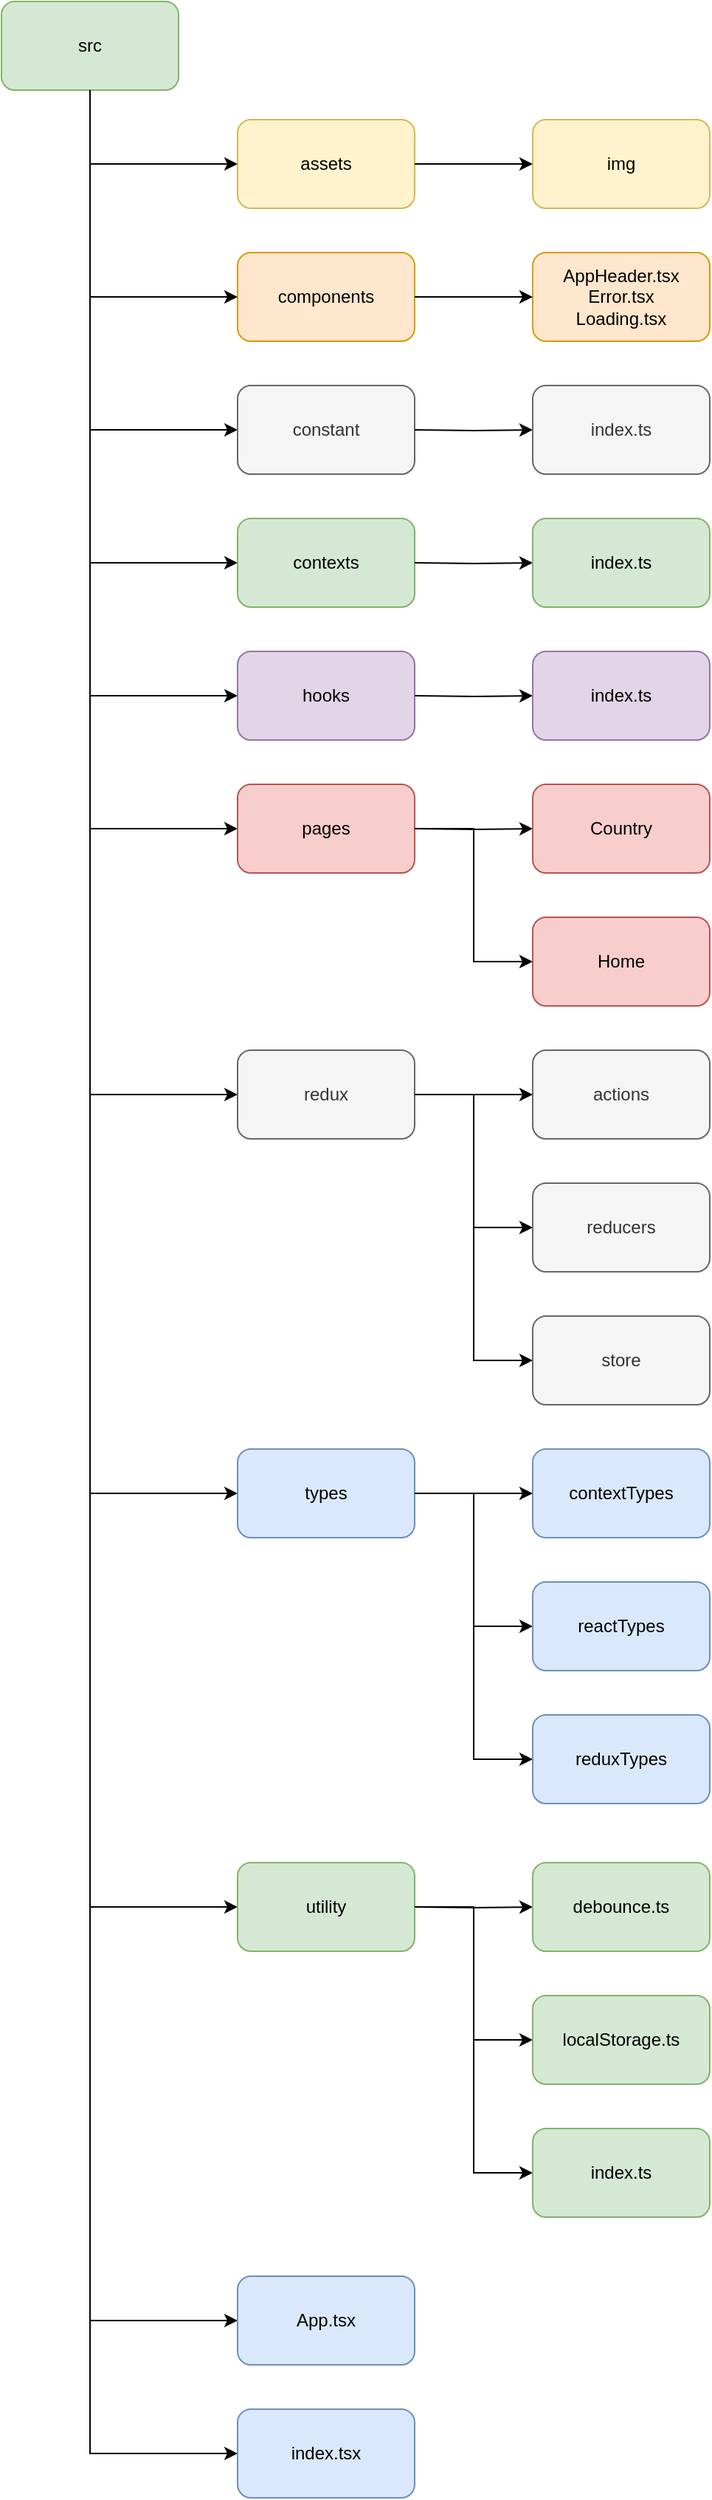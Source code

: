 <mxfile version="16.6.2" type="device"><diagram id="1yi0RR_FBsKxWaPX5Cjt" name="Page-1"><mxGraphModel dx="1022" dy="434" grid="1" gridSize="10" guides="1" tooltips="1" connect="1" arrows="1" fold="1" page="1" pageScale="1" pageWidth="850" pageHeight="1100" math="0" shadow="0"><root><mxCell id="0"/><mxCell id="1" parent="0"/><mxCell id="JPb9BeGSPPZzP5iGgT_x-57" value="" style="group" vertex="1" connectable="0" parent="1"><mxGeometry x="40" y="40" width="480" height="1690" as="geometry"/></mxCell><mxCell id="JPb9BeGSPPZzP5iGgT_x-2" value="src" style="rounded=1;whiteSpace=wrap;html=1;fillColor=#d5e8d4;strokeColor=#82b366;" vertex="1" parent="JPb9BeGSPPZzP5iGgT_x-57"><mxGeometry width="120" height="60" as="geometry"/></mxCell><mxCell id="JPb9BeGSPPZzP5iGgT_x-3" value="assets" style="rounded=1;whiteSpace=wrap;html=1;fillColor=#fff2cc;strokeColor=#d6b656;" vertex="1" parent="JPb9BeGSPPZzP5iGgT_x-57"><mxGeometry x="160" y="80" width="120" height="60" as="geometry"/></mxCell><mxCell id="JPb9BeGSPPZzP5iGgT_x-4" value="" style="edgeStyle=orthogonalEdgeStyle;rounded=0;orthogonalLoop=1;jettySize=auto;html=1;" edge="1" parent="JPb9BeGSPPZzP5iGgT_x-57" source="JPb9BeGSPPZzP5iGgT_x-2" target="JPb9BeGSPPZzP5iGgT_x-3"><mxGeometry relative="1" as="geometry"><Array as="points"><mxPoint x="60" y="110"/></Array></mxGeometry></mxCell><mxCell id="JPb9BeGSPPZzP5iGgT_x-5" value="img" style="rounded=1;whiteSpace=wrap;html=1;fillColor=#fff2cc;strokeColor=#d6b656;" vertex="1" parent="JPb9BeGSPPZzP5iGgT_x-57"><mxGeometry x="360" y="80" width="120" height="60" as="geometry"/></mxCell><mxCell id="JPb9BeGSPPZzP5iGgT_x-6" value="" style="edgeStyle=orthogonalEdgeStyle;rounded=0;orthogonalLoop=1;jettySize=auto;html=1;" edge="1" parent="JPb9BeGSPPZzP5iGgT_x-57" source="JPb9BeGSPPZzP5iGgT_x-3" target="JPb9BeGSPPZzP5iGgT_x-5"><mxGeometry relative="1" as="geometry"/></mxCell><mxCell id="JPb9BeGSPPZzP5iGgT_x-7" value="components" style="rounded=1;whiteSpace=wrap;html=1;fillColor=#ffe6cc;strokeColor=#d79b00;" vertex="1" parent="JPb9BeGSPPZzP5iGgT_x-57"><mxGeometry x="160" y="170" width="120" height="60" as="geometry"/></mxCell><mxCell id="JPb9BeGSPPZzP5iGgT_x-8" value="" style="edgeStyle=orthogonalEdgeStyle;rounded=0;orthogonalLoop=1;jettySize=auto;html=1;entryX=0;entryY=0.5;entryDx=0;entryDy=0;" edge="1" parent="JPb9BeGSPPZzP5iGgT_x-57" source="JPb9BeGSPPZzP5iGgT_x-2" target="JPb9BeGSPPZzP5iGgT_x-7"><mxGeometry relative="1" as="geometry"><Array as="points"><mxPoint x="60" y="200"/></Array></mxGeometry></mxCell><mxCell id="JPb9BeGSPPZzP5iGgT_x-9" value="AppHeader.tsx&lt;br&gt;Error.tsx&lt;br&gt;Loading.tsx" style="rounded=1;whiteSpace=wrap;html=1;fillColor=#ffe6cc;strokeColor=#d79b00;" vertex="1" parent="JPb9BeGSPPZzP5iGgT_x-57"><mxGeometry x="360" y="170" width="120" height="60" as="geometry"/></mxCell><mxCell id="JPb9BeGSPPZzP5iGgT_x-10" value="" style="edgeStyle=orthogonalEdgeStyle;rounded=0;orthogonalLoop=1;jettySize=auto;html=1;" edge="1" parent="JPb9BeGSPPZzP5iGgT_x-57" source="JPb9BeGSPPZzP5iGgT_x-7" target="JPb9BeGSPPZzP5iGgT_x-9"><mxGeometry relative="1" as="geometry"/></mxCell><mxCell id="JPb9BeGSPPZzP5iGgT_x-11" value="" style="edgeStyle=orthogonalEdgeStyle;rounded=0;orthogonalLoop=1;jettySize=auto;html=1;" edge="1" parent="JPb9BeGSPPZzP5iGgT_x-57" target="JPb9BeGSPPZzP5iGgT_x-12"><mxGeometry relative="1" as="geometry"><mxPoint x="60" y="60" as="sourcePoint"/><Array as="points"><mxPoint x="60" y="290"/></Array></mxGeometry></mxCell><mxCell id="JPb9BeGSPPZzP5iGgT_x-12" value="constant" style="rounded=1;whiteSpace=wrap;html=1;fillColor=#f5f5f5;fontColor=#333333;strokeColor=#666666;" vertex="1" parent="JPb9BeGSPPZzP5iGgT_x-57"><mxGeometry x="160" y="260" width="120" height="60" as="geometry"/></mxCell><mxCell id="JPb9BeGSPPZzP5iGgT_x-13" value="" style="edgeStyle=orthogonalEdgeStyle;rounded=0;orthogonalLoop=1;jettySize=auto;html=1;" edge="1" parent="JPb9BeGSPPZzP5iGgT_x-57" target="JPb9BeGSPPZzP5iGgT_x-14"><mxGeometry relative="1" as="geometry"><mxPoint x="280" y="290" as="sourcePoint"/></mxGeometry></mxCell><mxCell id="JPb9BeGSPPZzP5iGgT_x-14" value="index.ts" style="rounded=1;whiteSpace=wrap;html=1;fillColor=#f5f5f5;strokeColor=#666666;fontColor=#333333;" vertex="1" parent="JPb9BeGSPPZzP5iGgT_x-57"><mxGeometry x="360" y="260" width="120" height="60" as="geometry"/></mxCell><mxCell id="JPb9BeGSPPZzP5iGgT_x-15" value="" style="edgeStyle=orthogonalEdgeStyle;rounded=0;orthogonalLoop=1;jettySize=auto;html=1;exitX=0.5;exitY=1;exitDx=0;exitDy=0;" edge="1" parent="JPb9BeGSPPZzP5iGgT_x-57" target="JPb9BeGSPPZzP5iGgT_x-16" source="JPb9BeGSPPZzP5iGgT_x-2"><mxGeometry relative="1" as="geometry"><mxPoint x="60" y="170" as="sourcePoint"/><Array as="points"><mxPoint x="60" y="380"/></Array></mxGeometry></mxCell><mxCell id="JPb9BeGSPPZzP5iGgT_x-16" value="contexts" style="rounded=1;whiteSpace=wrap;html=1;fillColor=#d5e8d4;strokeColor=#82b366;" vertex="1" parent="JPb9BeGSPPZzP5iGgT_x-57"><mxGeometry x="160" y="350" width="120" height="60" as="geometry"/></mxCell><mxCell id="JPb9BeGSPPZzP5iGgT_x-17" value="" style="edgeStyle=orthogonalEdgeStyle;rounded=0;orthogonalLoop=1;jettySize=auto;html=1;" edge="1" parent="JPb9BeGSPPZzP5iGgT_x-57" target="JPb9BeGSPPZzP5iGgT_x-18"><mxGeometry relative="1" as="geometry"><mxPoint x="280" y="380" as="sourcePoint"/></mxGeometry></mxCell><mxCell id="JPb9BeGSPPZzP5iGgT_x-18" value="index.ts" style="rounded=1;whiteSpace=wrap;html=1;fillColor=#d5e8d4;strokeColor=#82b366;" vertex="1" parent="JPb9BeGSPPZzP5iGgT_x-57"><mxGeometry x="360" y="350" width="120" height="60" as="geometry"/></mxCell><mxCell id="JPb9BeGSPPZzP5iGgT_x-19" value="" style="edgeStyle=orthogonalEdgeStyle;rounded=0;orthogonalLoop=1;jettySize=auto;html=1;" edge="1" parent="JPb9BeGSPPZzP5iGgT_x-57" target="JPb9BeGSPPZzP5iGgT_x-20"><mxGeometry relative="1" as="geometry"><mxPoint x="60" y="60" as="sourcePoint"/><Array as="points"><mxPoint x="60" y="470"/></Array></mxGeometry></mxCell><mxCell id="JPb9BeGSPPZzP5iGgT_x-20" value="hooks" style="rounded=1;whiteSpace=wrap;html=1;fillColor=#e1d5e7;strokeColor=#9673a6;" vertex="1" parent="JPb9BeGSPPZzP5iGgT_x-57"><mxGeometry x="160" y="440" width="120" height="60" as="geometry"/></mxCell><mxCell id="JPb9BeGSPPZzP5iGgT_x-21" value="" style="edgeStyle=orthogonalEdgeStyle;rounded=0;orthogonalLoop=1;jettySize=auto;html=1;" edge="1" parent="JPb9BeGSPPZzP5iGgT_x-57" target="JPb9BeGSPPZzP5iGgT_x-22"><mxGeometry relative="1" as="geometry"><mxPoint x="280" y="470" as="sourcePoint"/></mxGeometry></mxCell><mxCell id="JPb9BeGSPPZzP5iGgT_x-22" value="index.ts" style="rounded=1;whiteSpace=wrap;html=1;fillColor=#e1d5e7;strokeColor=#9673a6;" vertex="1" parent="JPb9BeGSPPZzP5iGgT_x-57"><mxGeometry x="360" y="440" width="120" height="60" as="geometry"/></mxCell><mxCell id="JPb9BeGSPPZzP5iGgT_x-23" value="" style="edgeStyle=orthogonalEdgeStyle;rounded=0;orthogonalLoop=1;jettySize=auto;html=1;exitX=0.5;exitY=1;exitDx=0;exitDy=0;" edge="1" parent="JPb9BeGSPPZzP5iGgT_x-57" target="JPb9BeGSPPZzP5iGgT_x-24"><mxGeometry relative="1" as="geometry"><mxPoint x="60" y="60" as="sourcePoint"/><Array as="points"><mxPoint x="60" y="560"/></Array></mxGeometry></mxCell><mxCell id="JPb9BeGSPPZzP5iGgT_x-24" value="pages" style="rounded=1;whiteSpace=wrap;html=1;fillColor=#f8cecc;strokeColor=#b85450;" vertex="1" parent="JPb9BeGSPPZzP5iGgT_x-57"><mxGeometry x="160" y="530" width="120" height="60" as="geometry"/></mxCell><mxCell id="JPb9BeGSPPZzP5iGgT_x-25" value="" style="edgeStyle=orthogonalEdgeStyle;rounded=0;orthogonalLoop=1;jettySize=auto;html=1;" edge="1" parent="JPb9BeGSPPZzP5iGgT_x-57" target="JPb9BeGSPPZzP5iGgT_x-26"><mxGeometry relative="1" as="geometry"><mxPoint x="280" y="560" as="sourcePoint"/></mxGeometry></mxCell><mxCell id="JPb9BeGSPPZzP5iGgT_x-26" value="Country" style="rounded=1;whiteSpace=wrap;html=1;fillColor=#f8cecc;strokeColor=#b85450;" vertex="1" parent="JPb9BeGSPPZzP5iGgT_x-57"><mxGeometry x="360" y="530" width="120" height="60" as="geometry"/></mxCell><mxCell id="JPb9BeGSPPZzP5iGgT_x-27" value="" style="edgeStyle=orthogonalEdgeStyle;rounded=0;orthogonalLoop=1;jettySize=auto;html=1;exitX=1;exitY=0.5;exitDx=0;exitDy=0;" edge="1" parent="JPb9BeGSPPZzP5iGgT_x-57" target="JPb9BeGSPPZzP5iGgT_x-28" source="JPb9BeGSPPZzP5iGgT_x-24"><mxGeometry relative="1" as="geometry"><mxPoint x="280" y="650" as="sourcePoint"/><Array as="points"><mxPoint x="320" y="560"/><mxPoint x="320" y="650"/></Array></mxGeometry></mxCell><mxCell id="JPb9BeGSPPZzP5iGgT_x-28" value="Home" style="rounded=1;whiteSpace=wrap;html=1;fillColor=#f8cecc;strokeColor=#b85450;" vertex="1" parent="JPb9BeGSPPZzP5iGgT_x-57"><mxGeometry x="360" y="620" width="120" height="60" as="geometry"/></mxCell><mxCell id="JPb9BeGSPPZzP5iGgT_x-29" value="" style="edgeStyle=orthogonalEdgeStyle;rounded=0;orthogonalLoop=1;jettySize=auto;html=1;exitX=0.5;exitY=1;exitDx=0;exitDy=0;" edge="1" parent="JPb9BeGSPPZzP5iGgT_x-57" target="JPb9BeGSPPZzP5iGgT_x-30" source="JPb9BeGSPPZzP5iGgT_x-2"><mxGeometry relative="1" as="geometry"><mxPoint x="60" y="240" as="sourcePoint"/><Array as="points"><mxPoint x="60" y="740"/></Array></mxGeometry></mxCell><mxCell id="JPb9BeGSPPZzP5iGgT_x-30" value="redux" style="rounded=1;whiteSpace=wrap;html=1;fillColor=#f5f5f5;fontColor=#333333;strokeColor=#666666;" vertex="1" parent="JPb9BeGSPPZzP5iGgT_x-57"><mxGeometry x="160" y="710" width="120" height="60" as="geometry"/></mxCell><mxCell id="JPb9BeGSPPZzP5iGgT_x-31" value="actions" style="rounded=1;whiteSpace=wrap;html=1;fillColor=#f5f5f5;fontColor=#333333;strokeColor=#666666;" vertex="1" parent="JPb9BeGSPPZzP5iGgT_x-57"><mxGeometry x="360" y="710" width="120" height="60" as="geometry"/></mxCell><mxCell id="JPb9BeGSPPZzP5iGgT_x-32" value="" style="edgeStyle=orthogonalEdgeStyle;rounded=0;orthogonalLoop=1;jettySize=auto;html=1;" edge="1" parent="JPb9BeGSPPZzP5iGgT_x-57" source="JPb9BeGSPPZzP5iGgT_x-30" target="JPb9BeGSPPZzP5iGgT_x-31"><mxGeometry relative="1" as="geometry"/></mxCell><mxCell id="JPb9BeGSPPZzP5iGgT_x-33" value="" style="edgeStyle=orthogonalEdgeStyle;rounded=0;orthogonalLoop=1;jettySize=auto;html=1;exitX=1;exitY=0.5;exitDx=0;exitDy=0;" edge="1" parent="JPb9BeGSPPZzP5iGgT_x-57" target="JPb9BeGSPPZzP5iGgT_x-34" source="JPb9BeGSPPZzP5iGgT_x-30"><mxGeometry relative="1" as="geometry"><mxPoint x="280" y="830" as="sourcePoint"/><Array as="points"><mxPoint x="320" y="740"/><mxPoint x="320" y="830"/></Array></mxGeometry></mxCell><mxCell id="JPb9BeGSPPZzP5iGgT_x-34" value="reducers" style="rounded=1;whiteSpace=wrap;html=1;fillColor=#f5f5f5;fontColor=#333333;strokeColor=#666666;" vertex="1" parent="JPb9BeGSPPZzP5iGgT_x-57"><mxGeometry x="360" y="800" width="120" height="60" as="geometry"/></mxCell><mxCell id="JPb9BeGSPPZzP5iGgT_x-35" value="" style="edgeStyle=orthogonalEdgeStyle;rounded=0;orthogonalLoop=1;jettySize=auto;html=1;exitX=1;exitY=0.5;exitDx=0;exitDy=0;" edge="1" parent="JPb9BeGSPPZzP5iGgT_x-57" target="JPb9BeGSPPZzP5iGgT_x-36" source="JPb9BeGSPPZzP5iGgT_x-30"><mxGeometry relative="1" as="geometry"><mxPoint x="280" y="830" as="sourcePoint"/><Array as="points"><mxPoint x="320" y="740"/><mxPoint x="320" y="920"/></Array></mxGeometry></mxCell><mxCell id="JPb9BeGSPPZzP5iGgT_x-36" value="store" style="rounded=1;whiteSpace=wrap;html=1;fillColor=#f5f5f5;fontColor=#333333;strokeColor=#666666;" vertex="1" parent="JPb9BeGSPPZzP5iGgT_x-57"><mxGeometry x="360" y="890" width="120" height="60" as="geometry"/></mxCell><mxCell id="JPb9BeGSPPZzP5iGgT_x-37" value="" style="edgeStyle=orthogonalEdgeStyle;rounded=0;orthogonalLoop=1;jettySize=auto;html=1;exitX=0.5;exitY=1;exitDx=0;exitDy=0;" edge="1" parent="JPb9BeGSPPZzP5iGgT_x-57" target="JPb9BeGSPPZzP5iGgT_x-39" source="JPb9BeGSPPZzP5iGgT_x-2"><mxGeometry relative="1" as="geometry"><mxPoint x="60" y="330" as="sourcePoint"/><Array as="points"><mxPoint x="60" y="1010"/></Array></mxGeometry></mxCell><mxCell id="JPb9BeGSPPZzP5iGgT_x-39" value="types" style="rounded=1;whiteSpace=wrap;html=1;fillColor=#dae8fc;strokeColor=#6c8ebf;" vertex="1" parent="JPb9BeGSPPZzP5iGgT_x-57"><mxGeometry x="160" y="980" width="120" height="60" as="geometry"/></mxCell><mxCell id="JPb9BeGSPPZzP5iGgT_x-40" value="contextTypes" style="rounded=1;whiteSpace=wrap;html=1;fillColor=#dae8fc;strokeColor=#6c8ebf;" vertex="1" parent="JPb9BeGSPPZzP5iGgT_x-57"><mxGeometry x="360" y="980" width="120" height="60" as="geometry"/></mxCell><mxCell id="JPb9BeGSPPZzP5iGgT_x-38" value="" style="edgeStyle=orthogonalEdgeStyle;rounded=0;orthogonalLoop=1;jettySize=auto;html=1;" edge="1" parent="JPb9BeGSPPZzP5iGgT_x-57" source="JPb9BeGSPPZzP5iGgT_x-39" target="JPb9BeGSPPZzP5iGgT_x-40"><mxGeometry relative="1" as="geometry"/></mxCell><mxCell id="JPb9BeGSPPZzP5iGgT_x-41" value="" style="edgeStyle=orthogonalEdgeStyle;rounded=0;orthogonalLoop=1;jettySize=auto;html=1;exitX=1;exitY=0.5;exitDx=0;exitDy=0;" edge="1" parent="JPb9BeGSPPZzP5iGgT_x-57" target="JPb9BeGSPPZzP5iGgT_x-42"><mxGeometry relative="1" as="geometry"><mxPoint x="280" y="1010" as="sourcePoint"/><Array as="points"><mxPoint x="320" y="1010"/><mxPoint x="320" y="1100"/></Array></mxGeometry></mxCell><mxCell id="JPb9BeGSPPZzP5iGgT_x-42" value="reactTypes" style="rounded=1;whiteSpace=wrap;html=1;fillColor=#dae8fc;strokeColor=#6c8ebf;" vertex="1" parent="JPb9BeGSPPZzP5iGgT_x-57"><mxGeometry x="360" y="1070" width="120" height="60" as="geometry"/></mxCell><mxCell id="JPb9BeGSPPZzP5iGgT_x-43" value="" style="edgeStyle=orthogonalEdgeStyle;rounded=0;orthogonalLoop=1;jettySize=auto;html=1;exitX=1;exitY=0.5;exitDx=0;exitDy=0;" edge="1" parent="JPb9BeGSPPZzP5iGgT_x-57" target="JPb9BeGSPPZzP5iGgT_x-44"><mxGeometry relative="1" as="geometry"><mxPoint x="280" y="1010" as="sourcePoint"/><Array as="points"><mxPoint x="320" y="1010"/><mxPoint x="320" y="1190"/></Array></mxGeometry></mxCell><mxCell id="JPb9BeGSPPZzP5iGgT_x-44" value="reduxTypes" style="rounded=1;whiteSpace=wrap;html=1;fillColor=#dae8fc;strokeColor=#6c8ebf;" vertex="1" parent="JPb9BeGSPPZzP5iGgT_x-57"><mxGeometry x="360" y="1160" width="120" height="60" as="geometry"/></mxCell><mxCell id="JPb9BeGSPPZzP5iGgT_x-45" value="" style="edgeStyle=orthogonalEdgeStyle;rounded=0;orthogonalLoop=1;jettySize=auto;html=1;exitX=0.5;exitY=1;exitDx=0;exitDy=0;" edge="1" parent="JPb9BeGSPPZzP5iGgT_x-57" target="JPb9BeGSPPZzP5iGgT_x-46" source="JPb9BeGSPPZzP5iGgT_x-2"><mxGeometry relative="1" as="geometry"><mxPoint x="60" y="340" as="sourcePoint"/><Array as="points"><mxPoint x="60" y="1290"/></Array></mxGeometry></mxCell><mxCell id="JPb9BeGSPPZzP5iGgT_x-46" value="utility" style="rounded=1;whiteSpace=wrap;html=1;fillColor=#d5e8d4;strokeColor=#82b366;" vertex="1" parent="JPb9BeGSPPZzP5iGgT_x-57"><mxGeometry x="160" y="1260" width="120" height="60" as="geometry"/></mxCell><mxCell id="JPb9BeGSPPZzP5iGgT_x-47" value="" style="edgeStyle=orthogonalEdgeStyle;rounded=0;orthogonalLoop=1;jettySize=auto;html=1;" edge="1" parent="JPb9BeGSPPZzP5iGgT_x-57" target="JPb9BeGSPPZzP5iGgT_x-48"><mxGeometry relative="1" as="geometry"><mxPoint x="280" y="1290" as="sourcePoint"/></mxGeometry></mxCell><mxCell id="JPb9BeGSPPZzP5iGgT_x-48" value="debounce.ts" style="rounded=1;whiteSpace=wrap;html=1;fillColor=#d5e8d4;strokeColor=#82b366;" vertex="1" parent="JPb9BeGSPPZzP5iGgT_x-57"><mxGeometry x="360" y="1260" width="120" height="60" as="geometry"/></mxCell><mxCell id="JPb9BeGSPPZzP5iGgT_x-49" value="" style="edgeStyle=orthogonalEdgeStyle;rounded=0;orthogonalLoop=1;jettySize=auto;html=1;exitX=1;exitY=0.5;exitDx=0;exitDy=0;" edge="1" parent="JPb9BeGSPPZzP5iGgT_x-57" target="JPb9BeGSPPZzP5iGgT_x-50"><mxGeometry relative="1" as="geometry"><mxPoint x="280" y="1290" as="sourcePoint"/><Array as="points"><mxPoint x="320" y="1290"/><mxPoint x="320" y="1380"/></Array></mxGeometry></mxCell><mxCell id="JPb9BeGSPPZzP5iGgT_x-50" value="localStorage.ts" style="rounded=1;whiteSpace=wrap;html=1;fillColor=#d5e8d4;strokeColor=#82b366;" vertex="1" parent="JPb9BeGSPPZzP5iGgT_x-57"><mxGeometry x="360" y="1350" width="120" height="60" as="geometry"/></mxCell><mxCell id="JPb9BeGSPPZzP5iGgT_x-51" value="" style="edgeStyle=orthogonalEdgeStyle;rounded=0;orthogonalLoop=1;jettySize=auto;html=1;exitX=1;exitY=0.5;exitDx=0;exitDy=0;" edge="1" parent="JPb9BeGSPPZzP5iGgT_x-57" target="JPb9BeGSPPZzP5iGgT_x-52"><mxGeometry relative="1" as="geometry"><mxPoint x="280" y="1290" as="sourcePoint"/><Array as="points"><mxPoint x="320" y="1290"/><mxPoint x="320" y="1470"/></Array></mxGeometry></mxCell><mxCell id="JPb9BeGSPPZzP5iGgT_x-52" value="index.ts" style="rounded=1;whiteSpace=wrap;html=1;fillColor=#d5e8d4;strokeColor=#82b366;" vertex="1" parent="JPb9BeGSPPZzP5iGgT_x-57"><mxGeometry x="360" y="1440" width="120" height="60" as="geometry"/></mxCell><mxCell id="JPb9BeGSPPZzP5iGgT_x-53" value="" style="edgeStyle=orthogonalEdgeStyle;rounded=0;orthogonalLoop=1;jettySize=auto;html=1;exitX=0.5;exitY=1;exitDx=0;exitDy=0;" edge="1" parent="JPb9BeGSPPZzP5iGgT_x-57" target="JPb9BeGSPPZzP5iGgT_x-54"><mxGeometry relative="1" as="geometry"><mxPoint x="60" y="340" as="sourcePoint"/><Array as="points"><mxPoint x="60" y="1570"/></Array></mxGeometry></mxCell><mxCell id="JPb9BeGSPPZzP5iGgT_x-54" value="App.tsx" style="rounded=1;whiteSpace=wrap;html=1;fillColor=#dae8fc;strokeColor=#6c8ebf;" vertex="1" parent="JPb9BeGSPPZzP5iGgT_x-57"><mxGeometry x="160" y="1540" width="120" height="60" as="geometry"/></mxCell><mxCell id="JPb9BeGSPPZzP5iGgT_x-55" value="" style="edgeStyle=orthogonalEdgeStyle;rounded=0;orthogonalLoop=1;jettySize=auto;html=1;" edge="1" parent="JPb9BeGSPPZzP5iGgT_x-57" target="JPb9BeGSPPZzP5iGgT_x-56"><mxGeometry relative="1" as="geometry"><mxPoint x="60" y="60" as="sourcePoint"/><Array as="points"><mxPoint x="60" y="1660"/></Array></mxGeometry></mxCell><mxCell id="JPb9BeGSPPZzP5iGgT_x-56" value="index.tsx" style="rounded=1;whiteSpace=wrap;html=1;fillColor=#dae8fc;strokeColor=#6c8ebf;" vertex="1" parent="JPb9BeGSPPZzP5iGgT_x-57"><mxGeometry x="160" y="1630" width="120" height="60" as="geometry"/></mxCell></root></mxGraphModel></diagram></mxfile>